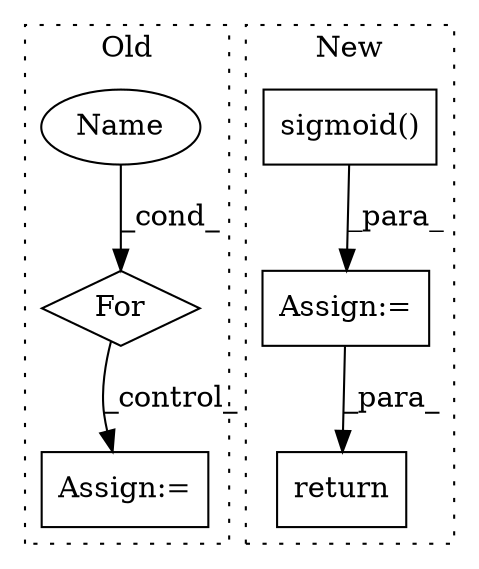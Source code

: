 digraph G {
subgraph cluster0 {
1 [label="For" a="107" s="6585,6608" l="4,18" shape="diamond"];
3 [label="Assign:=" a="68" s="6627" l="3" shape="box"];
4 [label="Name" a="87" s="6589" l="1" shape="ellipse"];
label = "Old";
style="dotted";
}
subgraph cluster1 {
2 [label="sigmoid()" a="75" s="1246,1276" l="10,1" shape="box"];
5 [label="return" a="93" s="1667" l="7" shape="box"];
6 [label="Assign:=" a="68" s="1651" l="3" shape="box"];
label = "New";
style="dotted";
}
1 -> 3 [label="_control_"];
2 -> 6 [label="_para_"];
4 -> 1 [label="_cond_"];
6 -> 5 [label="_para_"];
}